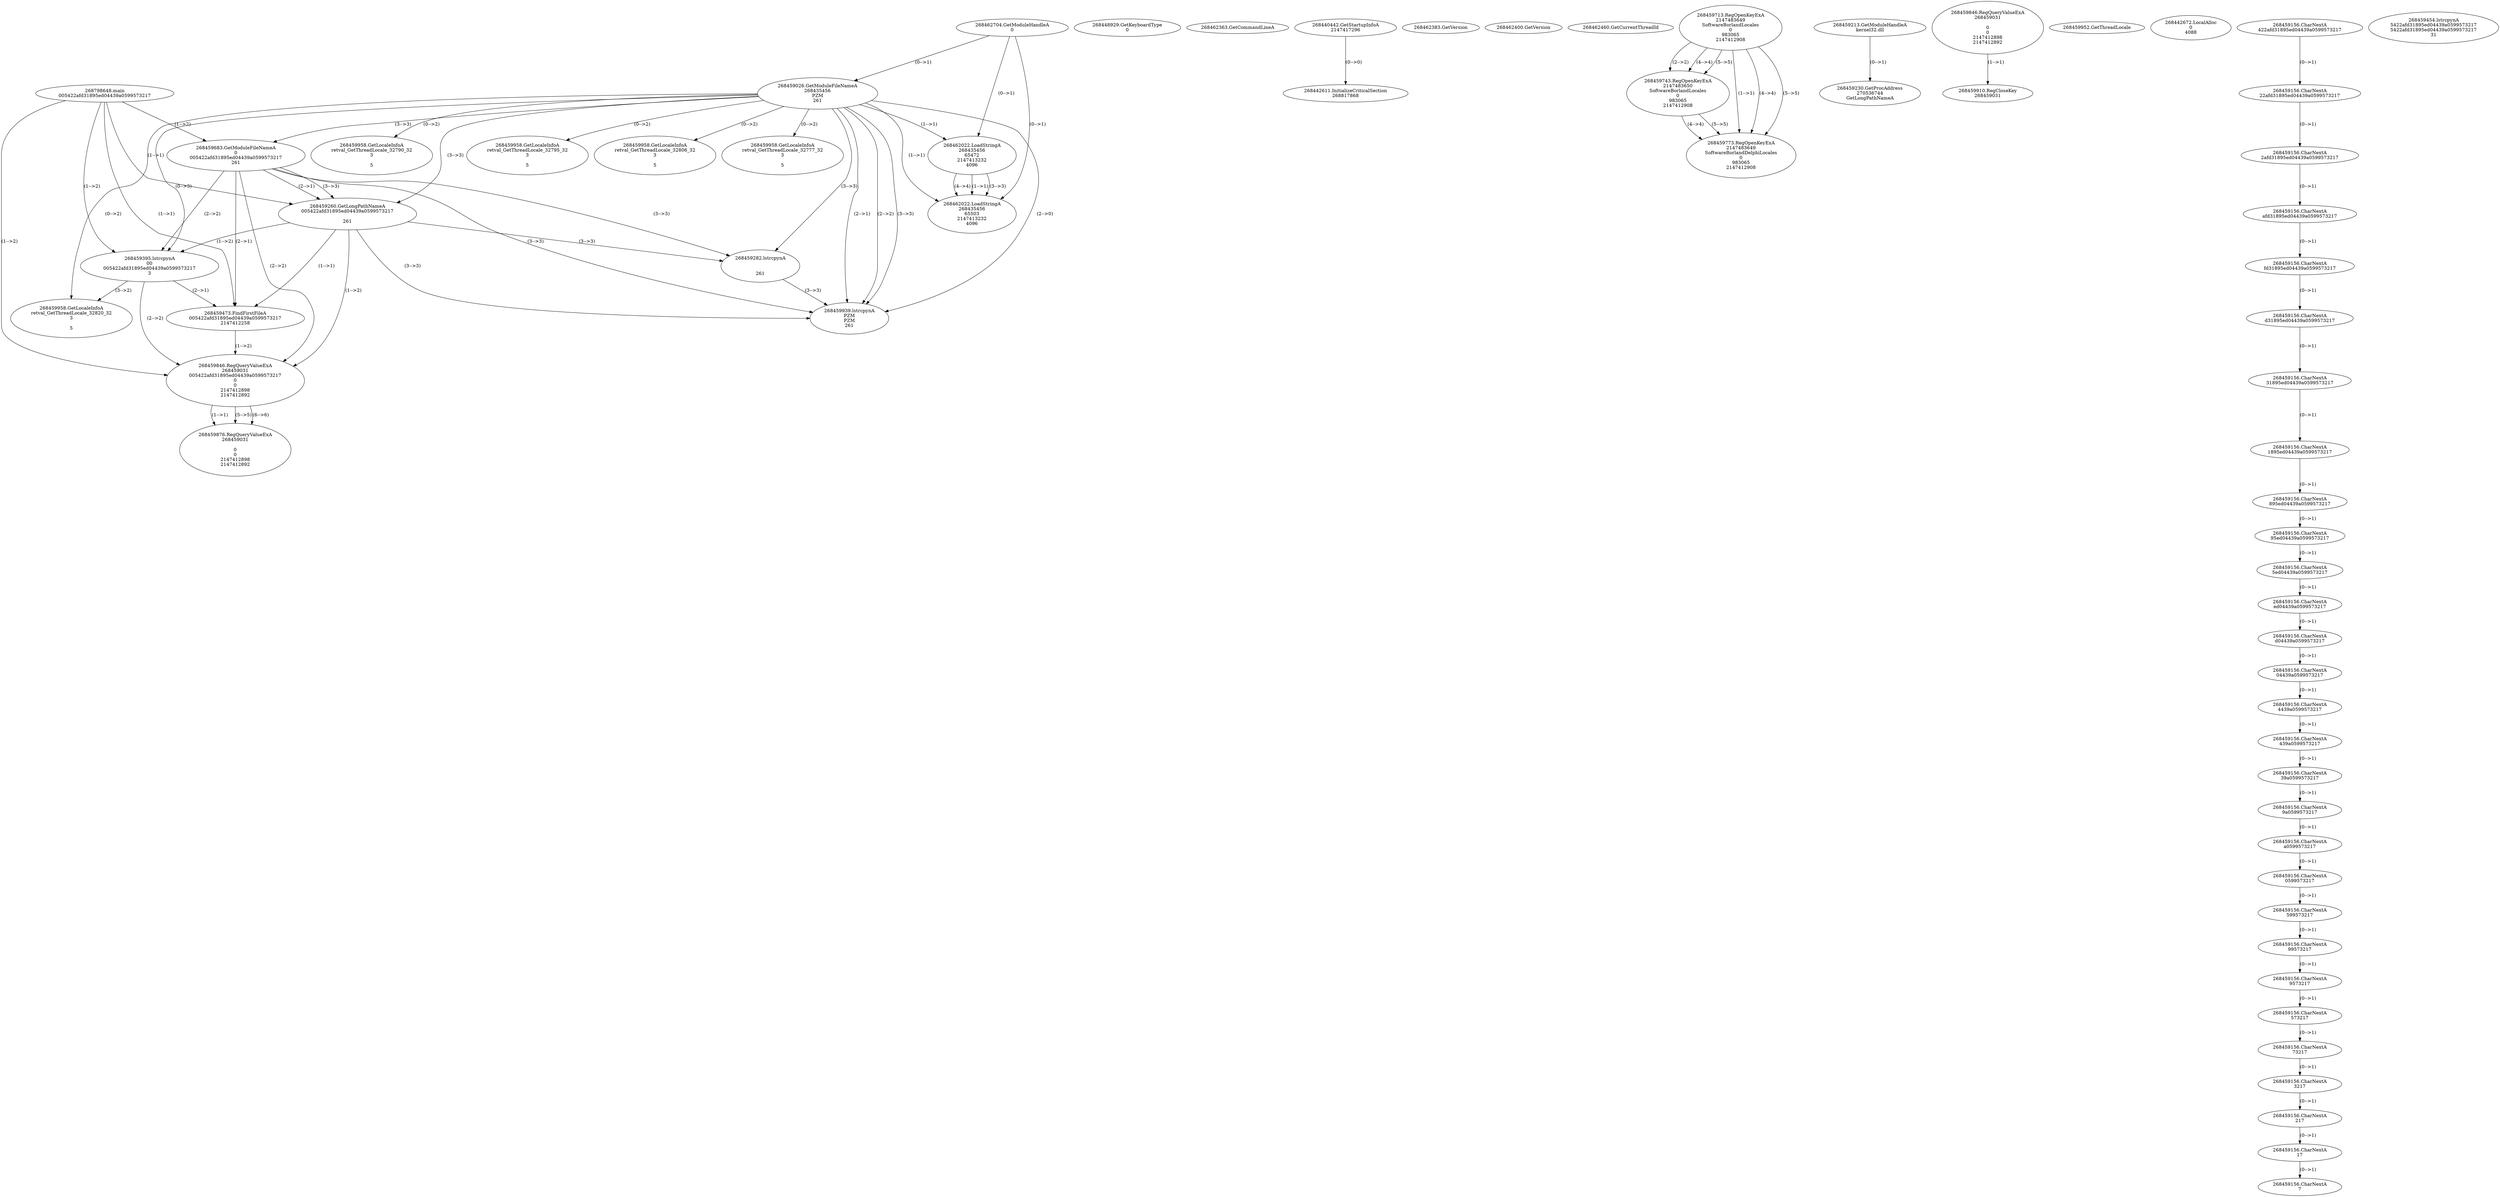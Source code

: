// Global SCDG with merge call
digraph {
	0 [label="268798648.main
005422afd31895ed04439a0599573217"]
	1 [label="268462704.GetModuleHandleA
0"]
	2 [label="268448929.GetKeyboardType
0"]
	3 [label="268462363.GetCommandLineA
"]
	4 [label="268440442.GetStartupInfoA
2147417296"]
	5 [label="268462383.GetVersion
"]
	6 [label="268462400.GetVersion
"]
	7 [label="268462460.GetCurrentThreadId
"]
	8 [label="268459026.GetModuleFileNameA
268435456
PZM
261"]
	1 -> 8 [label="(0-->1)"]
	9 [label="268459683.GetModuleFileNameA
0
005422afd31895ed04439a0599573217
261"]
	0 -> 9 [label="(1-->2)"]
	8 -> 9 [label="(3-->3)"]
	10 [label="268459713.RegOpenKeyExA
2147483649
Software\Borland\Locales
0
983065
2147412908"]
	11 [label="268459743.RegOpenKeyExA
2147483650
Software\Borland\Locales
0
983065
2147412908"]
	10 -> 11 [label="(2-->2)"]
	10 -> 11 [label="(4-->4)"]
	10 -> 11 [label="(5-->5)"]
	12 [label="268459213.GetModuleHandleA
kernel32.dll"]
	13 [label="268459230.GetProcAddress
270536744
GetLongPathNameA"]
	12 -> 13 [label="(0-->1)"]
	14 [label="268459260.GetLongPathNameA
005422afd31895ed04439a0599573217

261"]
	0 -> 14 [label="(1-->1)"]
	9 -> 14 [label="(2-->1)"]
	8 -> 14 [label="(3-->3)"]
	9 -> 14 [label="(3-->3)"]
	15 [label="268459282.lstrcpynA


261"]
	8 -> 15 [label="(3-->3)"]
	9 -> 15 [label="(3-->3)"]
	14 -> 15 [label="(3-->3)"]
	16 [label="268459846.RegQueryValueExA
268459031

0
0
2147412898
2147412892"]
	17 [label="268459910.RegCloseKey
268459031"]
	16 -> 17 [label="(1-->1)"]
	18 [label="268459939.lstrcpynA
PZM
PZM
261"]
	8 -> 18 [label="(2-->1)"]
	8 -> 18 [label="(2-->2)"]
	8 -> 18 [label="(3-->3)"]
	9 -> 18 [label="(3-->3)"]
	14 -> 18 [label="(3-->3)"]
	15 -> 18 [label="(3-->3)"]
	8 -> 18 [label="(2-->0)"]
	19 [label="268459952.GetThreadLocale
"]
	20 [label="268459958.GetLocaleInfoA
retval_GetThreadLocale_32790_32
3

5"]
	8 -> 20 [label="(0-->2)"]
	21 [label="268462022.LoadStringA
268435456
65472
2147413232
4096"]
	1 -> 21 [label="(0-->1)"]
	8 -> 21 [label="(1-->1)"]
	22 [label="268442611.InitializeCriticalSection
268817868"]
	4 -> 22 [label="(0-->0)"]
	23 [label="268442672.LocalAlloc
0
4088"]
	24 [label="268459395.lstrcpynA
00
005422afd31895ed04439a0599573217
3"]
	0 -> 24 [label="(1-->2)"]
	9 -> 24 [label="(2-->2)"]
	14 -> 24 [label="(1-->2)"]
	8 -> 24 [label="(0-->3)"]
	25 [label="268459156.CharNextA
422afd31895ed04439a0599573217"]
	26 [label="268459156.CharNextA
22afd31895ed04439a0599573217"]
	25 -> 26 [label="(0-->1)"]
	27 [label="268459156.CharNextA
2afd31895ed04439a0599573217"]
	26 -> 27 [label="(0-->1)"]
	28 [label="268459156.CharNextA
afd31895ed04439a0599573217"]
	27 -> 28 [label="(0-->1)"]
	29 [label="268459156.CharNextA
fd31895ed04439a0599573217"]
	28 -> 29 [label="(0-->1)"]
	30 [label="268459156.CharNextA
d31895ed04439a0599573217"]
	29 -> 30 [label="(0-->1)"]
	31 [label="268459156.CharNextA
31895ed04439a0599573217"]
	30 -> 31 [label="(0-->1)"]
	32 [label="268459156.CharNextA
1895ed04439a0599573217"]
	31 -> 32 [label="(0-->1)"]
	33 [label="268459156.CharNextA
895ed04439a0599573217"]
	32 -> 33 [label="(0-->1)"]
	34 [label="268459156.CharNextA
95ed04439a0599573217"]
	33 -> 34 [label="(0-->1)"]
	35 [label="268459156.CharNextA
5ed04439a0599573217"]
	34 -> 35 [label="(0-->1)"]
	36 [label="268459156.CharNextA
ed04439a0599573217"]
	35 -> 36 [label="(0-->1)"]
	37 [label="268459156.CharNextA
d04439a0599573217"]
	36 -> 37 [label="(0-->1)"]
	38 [label="268459156.CharNextA
04439a0599573217"]
	37 -> 38 [label="(0-->1)"]
	39 [label="268459156.CharNextA
4439a0599573217"]
	38 -> 39 [label="(0-->1)"]
	40 [label="268459156.CharNextA
439a0599573217"]
	39 -> 40 [label="(0-->1)"]
	41 [label="268459156.CharNextA
39a0599573217"]
	40 -> 41 [label="(0-->1)"]
	42 [label="268459156.CharNextA
9a0599573217"]
	41 -> 42 [label="(0-->1)"]
	43 [label="268459156.CharNextA
a0599573217"]
	42 -> 43 [label="(0-->1)"]
	44 [label="268459156.CharNextA
0599573217"]
	43 -> 44 [label="(0-->1)"]
	45 [label="268459156.CharNextA
599573217"]
	44 -> 45 [label="(0-->1)"]
	46 [label="268459156.CharNextA
99573217"]
	45 -> 46 [label="(0-->1)"]
	47 [label="268459156.CharNextA
9573217"]
	46 -> 47 [label="(0-->1)"]
	48 [label="268459156.CharNextA
573217"]
	47 -> 48 [label="(0-->1)"]
	49 [label="268459156.CharNextA
73217"]
	48 -> 49 [label="(0-->1)"]
	50 [label="268459156.CharNextA
3217"]
	49 -> 50 [label="(0-->1)"]
	51 [label="268459156.CharNextA
217"]
	50 -> 51 [label="(0-->1)"]
	52 [label="268459156.CharNextA
17"]
	51 -> 52 [label="(0-->1)"]
	53 [label="268459156.CharNextA
7"]
	52 -> 53 [label="(0-->1)"]
	54 [label="268459454.lstrcpynA
5422afd31895ed04439a0599573217
5422afd31895ed04439a0599573217
31"]
	55 [label="268459473.FindFirstFileA
005422afd31895ed04439a0599573217
2147412258"]
	0 -> 55 [label="(1-->1)"]
	9 -> 55 [label="(2-->1)"]
	14 -> 55 [label="(1-->1)"]
	24 -> 55 [label="(2-->1)"]
	56 [label="268459846.RegQueryValueExA
268459031
005422afd31895ed04439a0599573217
0
0
2147412898
2147412892"]
	0 -> 56 [label="(1-->2)"]
	9 -> 56 [label="(2-->2)"]
	14 -> 56 [label="(1-->2)"]
	24 -> 56 [label="(2-->2)"]
	55 -> 56 [label="(1-->2)"]
	57 [label="268459876.RegQueryValueExA
268459031

0
0
2147412898
2147412892"]
	56 -> 57 [label="(1-->1)"]
	56 -> 57 [label="(5-->5)"]
	56 -> 57 [label="(6-->6)"]
	58 [label="268459958.GetLocaleInfoA
retval_GetThreadLocale_32820_32
3

5"]
	8 -> 58 [label="(0-->2)"]
	24 -> 58 [label="(3-->2)"]
	59 [label="268459958.GetLocaleInfoA
retval_GetThreadLocale_32795_32
3

5"]
	8 -> 59 [label="(0-->2)"]
	60 [label="268462022.LoadStringA
268435456
65503
2147413232
4096"]
	1 -> 60 [label="(0-->1)"]
	8 -> 60 [label="(1-->1)"]
	21 -> 60 [label="(1-->1)"]
	21 -> 60 [label="(3-->3)"]
	21 -> 60 [label="(4-->4)"]
	61 [label="268459958.GetLocaleInfoA
retval_GetThreadLocale_32806_32
3

5"]
	8 -> 61 [label="(0-->2)"]
	62 [label="268459773.RegOpenKeyExA
2147483649
Software\Borland\Delphi\Locales
0
983065
2147412908"]
	10 -> 62 [label="(1-->1)"]
	10 -> 62 [label="(4-->4)"]
	11 -> 62 [label="(4-->4)"]
	10 -> 62 [label="(5-->5)"]
	11 -> 62 [label="(5-->5)"]
	63 [label="268459958.GetLocaleInfoA
retval_GetThreadLocale_32777_32
3

5"]
	8 -> 63 [label="(0-->2)"]
}
